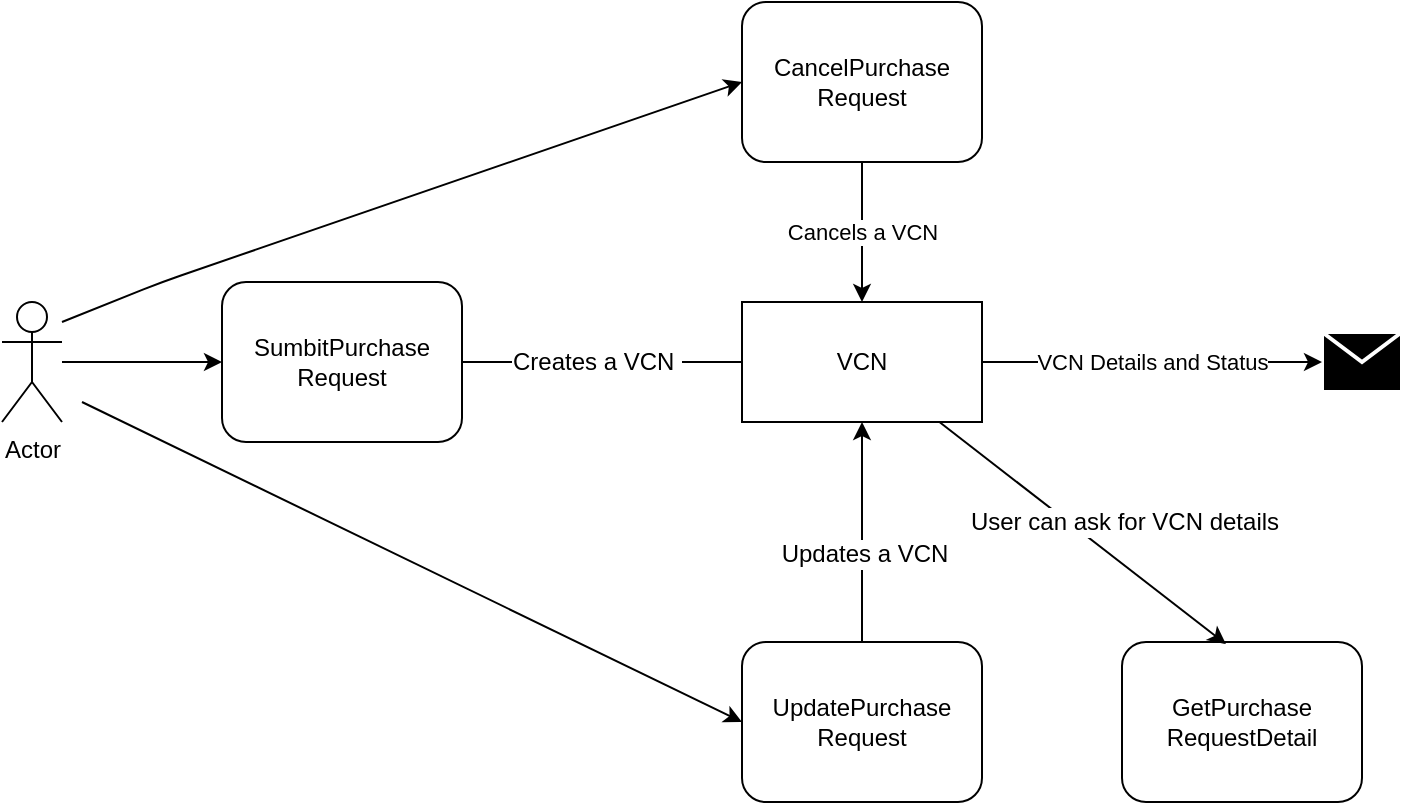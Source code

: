 <mxfile version="12.2.6" type="github" pages="1">
  <diagram id="3xnIK8QohHTCbDWvq7un" name="Page-1">
    <mxGraphModel dx="1408" dy="748" grid="1" gridSize="10" guides="1" tooltips="1" connect="1" arrows="1" fold="1" page="1" pageScale="1" pageWidth="850" pageHeight="1100" math="0" shadow="0">
      <root>
        <mxCell id="0"/>
        <mxCell id="1" parent="0"/>
        <mxCell id="ta_WRhXzXGbXxsiBAqNk-23" value="" style="edgeStyle=orthogonalEdgeStyle;rounded=0;orthogonalLoop=1;jettySize=auto;html=1;" parent="1" source="ta_WRhXzXGbXxsiBAqNk-21" edge="1">
          <mxGeometry relative="1" as="geometry">
            <mxPoint x="150" y="660" as="targetPoint"/>
          </mxGeometry>
        </mxCell>
        <mxCell id="ta_WRhXzXGbXxsiBAqNk-21" value="Actor" style="shape=umlActor;verticalLabelPosition=bottom;labelBackgroundColor=#ffffff;verticalAlign=top;html=1;" parent="1" vertex="1">
          <mxGeometry x="40" y="630" width="30" height="60" as="geometry"/>
        </mxCell>
        <mxCell id="ta_WRhXzXGbXxsiBAqNk-47" value="" style="edgeStyle=orthogonalEdgeStyle;rounded=0;orthogonalLoop=1;jettySize=auto;html=1;" parent="1" source="ta_WRhXzXGbXxsiBAqNk-26" edge="1">
          <mxGeometry relative="1" as="geometry">
            <mxPoint x="440" y="660" as="targetPoint"/>
            <Array as="points">
              <mxPoint x="310" y="660"/>
              <mxPoint x="310" y="660"/>
            </Array>
          </mxGeometry>
        </mxCell>
        <mxCell id="ta_WRhXzXGbXxsiBAqNk-55" value="Creates a VCN&amp;nbsp;" style="text;html=1;resizable=0;points=[];align=center;verticalAlign=middle;labelBackgroundColor=#ffffff;" parent="ta_WRhXzXGbXxsiBAqNk-47" vertex="1" connectable="0">
          <mxGeometry x="-0.219" relative="1" as="geometry">
            <mxPoint as="offset"/>
          </mxGeometry>
        </mxCell>
        <mxCell id="ta_WRhXzXGbXxsiBAqNk-26" value="SumbitPurchase Request" style="shape=ext;rounded=1;html=1;whiteSpace=wrap;" parent="1" vertex="1">
          <mxGeometry x="150" y="620" width="120" height="80" as="geometry"/>
        </mxCell>
        <mxCell id="ta_WRhXzXGbXxsiBAqNk-38" value="" style="shape=message;whiteSpace=wrap;html=1;outlineConnect=0;fillColor=#000000;strokeColor=#ffffff;strokeWidth=2;" parent="1" vertex="1">
          <mxGeometry x="700" y="645" width="40" height="30" as="geometry"/>
        </mxCell>
        <mxCell id="ta_WRhXzXGbXxsiBAqNk-68" value="" style="edgeStyle=orthogonalEdgeStyle;rounded=0;orthogonalLoop=1;jettySize=auto;html=1;entryX=0.5;entryY=1;entryDx=0;entryDy=0;" parent="1" source="ta_WRhXzXGbXxsiBAqNk-42" target="ta_WRhXzXGbXxsiBAqNk-60" edge="1">
          <mxGeometry relative="1" as="geometry">
            <mxPoint x="500" y="720" as="targetPoint"/>
          </mxGeometry>
        </mxCell>
        <mxCell id="ta_WRhXzXGbXxsiBAqNk-69" value="Updates a VCN" style="text;html=1;resizable=0;points=[];align=center;verticalAlign=middle;labelBackgroundColor=#ffffff;" parent="ta_WRhXzXGbXxsiBAqNk-68" vertex="1" connectable="0">
          <mxGeometry x="-0.2" y="-1" relative="1" as="geometry">
            <mxPoint as="offset"/>
          </mxGeometry>
        </mxCell>
        <mxCell id="ta_WRhXzXGbXxsiBAqNk-42" value="UpdatePurchase Request" style="shape=ext;rounded=1;html=1;whiteSpace=wrap;" parent="1" vertex="1">
          <mxGeometry x="410" y="800" width="120" height="80" as="geometry"/>
        </mxCell>
        <mxCell id="ta_WRhXzXGbXxsiBAqNk-43" value="GetPurchase RequestDetail" style="shape=ext;rounded=1;html=1;whiteSpace=wrap;" parent="1" vertex="1">
          <mxGeometry x="600" y="800" width="120" height="80" as="geometry"/>
        </mxCell>
        <mxCell id="Chd9QpZBz7VaGSmq1hlC-10" value="Cancels a VCN" style="edgeStyle=orthogonalEdgeStyle;rounded=0;orthogonalLoop=1;jettySize=auto;html=1;" edge="1" parent="1" source="ta_WRhXzXGbXxsiBAqNk-44" target="ta_WRhXzXGbXxsiBAqNk-60">
          <mxGeometry relative="1" as="geometry">
            <Array as="points">
              <mxPoint x="470" y="600"/>
              <mxPoint x="470" y="600"/>
            </Array>
          </mxGeometry>
        </mxCell>
        <mxCell id="ta_WRhXzXGbXxsiBAqNk-44" value="CancelPurchase Request" style="shape=ext;rounded=1;html=1;whiteSpace=wrap;" parent="1" vertex="1">
          <mxGeometry x="410" y="480" width="120" height="80" as="geometry"/>
        </mxCell>
        <mxCell id="ta_WRhXzXGbXxsiBAqNk-71" value="VCN Details and Status" style="edgeStyle=orthogonalEdgeStyle;rounded=0;orthogonalLoop=1;jettySize=auto;html=1;" parent="1" source="ta_WRhXzXGbXxsiBAqNk-60" target="ta_WRhXzXGbXxsiBAqNk-38" edge="1">
          <mxGeometry relative="1" as="geometry">
            <Array as="points">
              <mxPoint x="600" y="660"/>
              <mxPoint x="600" y="660"/>
            </Array>
          </mxGeometry>
        </mxCell>
        <mxCell id="ta_WRhXzXGbXxsiBAqNk-60" value="VCN" style="rounded=0;whiteSpace=wrap;html=1;" parent="1" vertex="1">
          <mxGeometry x="410" y="630" width="120" height="60" as="geometry"/>
        </mxCell>
        <mxCell id="Chd9QpZBz7VaGSmq1hlC-6" value="" style="endArrow=classic;html=1;entryX=0.433;entryY=0.013;entryDx=0;entryDy=0;entryPerimeter=0;" edge="1" parent="1" source="ta_WRhXzXGbXxsiBAqNk-60" target="ta_WRhXzXGbXxsiBAqNk-43">
          <mxGeometry width="50" height="50" relative="1" as="geometry">
            <mxPoint x="350" y="760" as="sourcePoint"/>
            <mxPoint x="400" y="710" as="targetPoint"/>
          </mxGeometry>
        </mxCell>
        <mxCell id="Chd9QpZBz7VaGSmq1hlC-11" value="User can ask for VCN details" style="text;html=1;resizable=0;points=[];align=center;verticalAlign=middle;labelBackgroundColor=#ffffff;" vertex="1" connectable="0" parent="Chd9QpZBz7VaGSmq1hlC-6">
          <mxGeometry x="-0.217" y="-2" relative="1" as="geometry">
            <mxPoint x="37" y="5" as="offset"/>
          </mxGeometry>
        </mxCell>
        <mxCell id="Chd9QpZBz7VaGSmq1hlC-7" value="" style="endArrow=classic;html=1;entryX=0;entryY=0.5;entryDx=0;entryDy=0;" edge="1" parent="1" target="ta_WRhXzXGbXxsiBAqNk-44">
          <mxGeometry width="50" height="50" relative="1" as="geometry">
            <mxPoint x="70" y="640" as="sourcePoint"/>
            <mxPoint x="90" y="510" as="targetPoint"/>
            <Array as="points">
              <mxPoint x="120" y="620"/>
            </Array>
          </mxGeometry>
        </mxCell>
        <mxCell id="Chd9QpZBz7VaGSmq1hlC-8" value="" style="endArrow=classic;html=1;entryX=0;entryY=0.5;entryDx=0;entryDy=0;" edge="1" parent="1" target="ta_WRhXzXGbXxsiBAqNk-42">
          <mxGeometry width="50" height="50" relative="1" as="geometry">
            <mxPoint x="80" y="680" as="sourcePoint"/>
            <mxPoint x="90" y="900" as="targetPoint"/>
          </mxGeometry>
        </mxCell>
      </root>
    </mxGraphModel>
  </diagram>
</mxfile>
